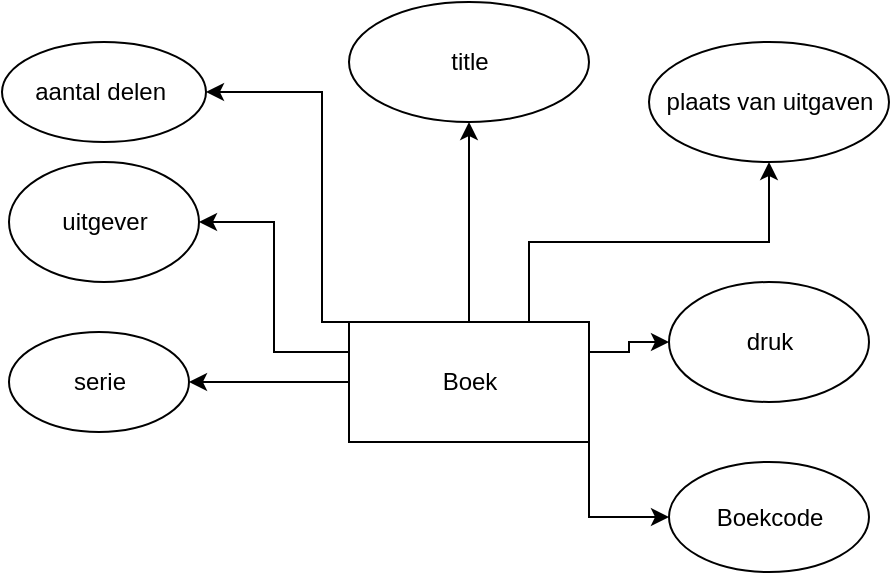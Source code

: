 <mxfile version="15.1.2" type="github">
  <diagram id="R2lEEEUBdFMjLlhIrx00" name="Page-1">
    <mxGraphModel dx="1581" dy="929" grid="1" gridSize="10" guides="1" tooltips="1" connect="1" arrows="1" fold="1" page="1" pageScale="1" pageWidth="850" pageHeight="1100" math="0" shadow="0" extFonts="Permanent Marker^https://fonts.googleapis.com/css?family=Permanent+Marker">
      <root>
        <mxCell id="0" />
        <mxCell id="1" parent="0" />
        <mxCell id="NT38GJ3otRJI58PMmv_8-3" value="" style="edgeStyle=orthogonalEdgeStyle;rounded=0;orthogonalLoop=1;jettySize=auto;html=1;" edge="1" parent="1" source="NT38GJ3otRJI58PMmv_8-1" target="NT38GJ3otRJI58PMmv_8-2">
          <mxGeometry relative="1" as="geometry" />
        </mxCell>
        <mxCell id="NT38GJ3otRJI58PMmv_8-5" style="edgeStyle=orthogonalEdgeStyle;rounded=0;orthogonalLoop=1;jettySize=auto;html=1;exitX=0.75;exitY=0;exitDx=0;exitDy=0;entryX=0.5;entryY=1;entryDx=0;entryDy=0;" edge="1" parent="1" source="NT38GJ3otRJI58PMmv_8-1" target="NT38GJ3otRJI58PMmv_8-6">
          <mxGeometry relative="1" as="geometry">
            <mxPoint x="563.5" y="90" as="targetPoint" />
          </mxGeometry>
        </mxCell>
        <mxCell id="NT38GJ3otRJI58PMmv_8-8" value="" style="edgeStyle=orthogonalEdgeStyle;rounded=0;orthogonalLoop=1;jettySize=auto;html=1;" edge="1" parent="1" source="NT38GJ3otRJI58PMmv_8-1" target="NT38GJ3otRJI58PMmv_8-7">
          <mxGeometry relative="1" as="geometry" />
        </mxCell>
        <mxCell id="NT38GJ3otRJI58PMmv_8-9" style="edgeStyle=orthogonalEdgeStyle;rounded=0;orthogonalLoop=1;jettySize=auto;html=1;exitX=0;exitY=0.25;exitDx=0;exitDy=0;entryX=1;entryY=0.5;entryDx=0;entryDy=0;" edge="1" parent="1" source="NT38GJ3otRJI58PMmv_8-1" target="NT38GJ3otRJI58PMmv_8-10">
          <mxGeometry relative="1" as="geometry">
            <mxPoint x="283.5" y="120" as="targetPoint" />
          </mxGeometry>
        </mxCell>
        <mxCell id="NT38GJ3otRJI58PMmv_8-11" style="edgeStyle=orthogonalEdgeStyle;rounded=0;orthogonalLoop=1;jettySize=auto;html=1;exitX=0;exitY=0;exitDx=0;exitDy=0;entryX=1;entryY=0.5;entryDx=0;entryDy=0;" edge="1" parent="1" source="NT38GJ3otRJI58PMmv_8-1" target="NT38GJ3otRJI58PMmv_8-12">
          <mxGeometry relative="1" as="geometry">
            <mxPoint x="273.5" y="50" as="targetPoint" />
            <Array as="points">
              <mxPoint x="350" y="170" />
              <mxPoint x="350" y="55" />
            </Array>
          </mxGeometry>
        </mxCell>
        <mxCell id="NT38GJ3otRJI58PMmv_8-13" style="edgeStyle=orthogonalEdgeStyle;rounded=0;orthogonalLoop=1;jettySize=auto;html=1;exitX=1;exitY=0.25;exitDx=0;exitDy=0;entryX=0;entryY=0.5;entryDx=0;entryDy=0;" edge="1" parent="1" source="NT38GJ3otRJI58PMmv_8-1" target="NT38GJ3otRJI58PMmv_8-14">
          <mxGeometry relative="1" as="geometry">
            <mxPoint x="523.5" y="185" as="targetPoint" />
          </mxGeometry>
        </mxCell>
        <mxCell id="NT38GJ3otRJI58PMmv_8-15" style="edgeStyle=orthogonalEdgeStyle;rounded=0;orthogonalLoop=1;jettySize=auto;html=1;exitX=1;exitY=1;exitDx=0;exitDy=0;entryX=0;entryY=0.5;entryDx=0;entryDy=0;" edge="1" parent="1" source="NT38GJ3otRJI58PMmv_8-1" target="NT38GJ3otRJI58PMmv_8-16">
          <mxGeometry relative="1" as="geometry">
            <mxPoint x="553.5" y="270" as="targetPoint" />
          </mxGeometry>
        </mxCell>
        <mxCell id="NT38GJ3otRJI58PMmv_8-1" value="Boek" style="rounded=0;whiteSpace=wrap;html=1;" vertex="1" parent="1">
          <mxGeometry x="363.5" y="170" width="120" height="60" as="geometry" />
        </mxCell>
        <mxCell id="NT38GJ3otRJI58PMmv_8-2" value="title" style="ellipse;whiteSpace=wrap;html=1;rounded=0;" vertex="1" parent="1">
          <mxGeometry x="363.5" y="10" width="120" height="60" as="geometry" />
        </mxCell>
        <mxCell id="NT38GJ3otRJI58PMmv_8-6" value="plaats van uitgaven" style="ellipse;whiteSpace=wrap;html=1;" vertex="1" parent="1">
          <mxGeometry x="513.5" y="30" width="120" height="60" as="geometry" />
        </mxCell>
        <mxCell id="NT38GJ3otRJI58PMmv_8-7" value="serie" style="ellipse;whiteSpace=wrap;html=1;rounded=0;" vertex="1" parent="1">
          <mxGeometry x="193.5" y="175" width="90" height="50" as="geometry" />
        </mxCell>
        <mxCell id="NT38GJ3otRJI58PMmv_8-10" value="uitgever" style="ellipse;whiteSpace=wrap;html=1;" vertex="1" parent="1">
          <mxGeometry x="193.5" y="90" width="95" height="60" as="geometry" />
        </mxCell>
        <mxCell id="NT38GJ3otRJI58PMmv_8-12" value="aantal delen&amp;nbsp;" style="ellipse;whiteSpace=wrap;html=1;" vertex="1" parent="1">
          <mxGeometry x="190" y="30" width="102" height="50" as="geometry" />
        </mxCell>
        <mxCell id="NT38GJ3otRJI58PMmv_8-14" value="druk" style="ellipse;whiteSpace=wrap;html=1;" vertex="1" parent="1">
          <mxGeometry x="523.5" y="150" width="100" height="60" as="geometry" />
        </mxCell>
        <mxCell id="NT38GJ3otRJI58PMmv_8-16" value="Boekcode" style="ellipse;whiteSpace=wrap;html=1;" vertex="1" parent="1">
          <mxGeometry x="523.5" y="240" width="100" height="55" as="geometry" />
        </mxCell>
      </root>
    </mxGraphModel>
  </diagram>
</mxfile>
